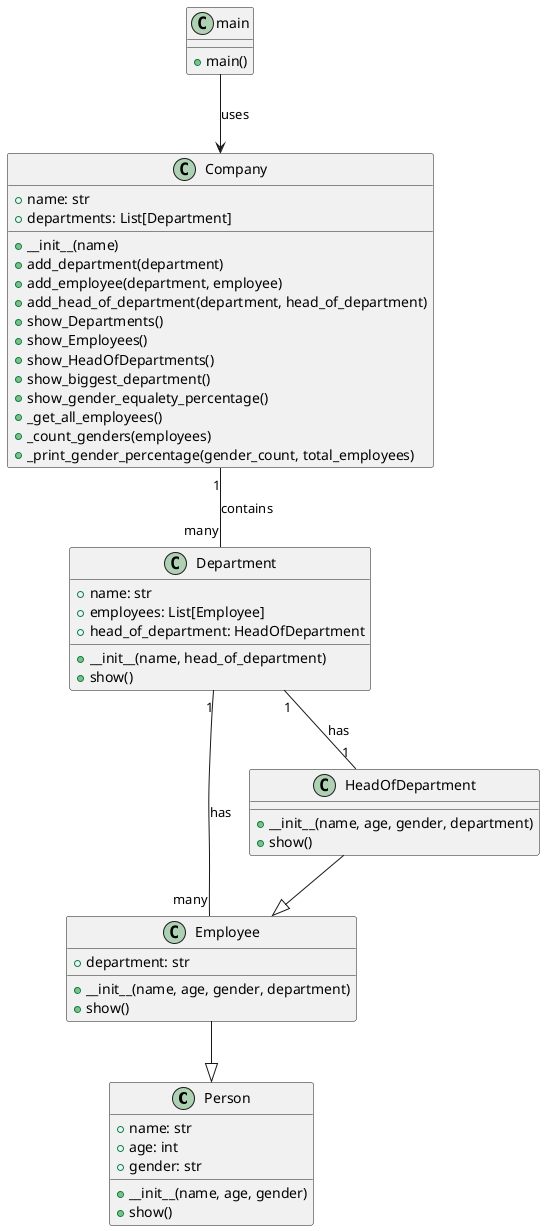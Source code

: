 
@startuml
class Person {
    +name: str
    +age: int
    +gender: str
    +__init__(name, age, gender)
    +show()
}

class Employee {
    +department: str
    +__init__(name, age, gender, department)
    +show()
}

class HeadOfDepartment {
    +__init__(name, age, gender, department)
    +show()
}

class Department {
    +name: str
    +employees: List[Employee]
    +head_of_department: HeadOfDepartment
    +__init__(name, head_of_department)
    +show()
}

class Company {
    +name: str
    +departments: List[Department]
    +__init__(name)
    +add_department(department)
    +add_employee(department, employee)
    +add_head_of_department(department, head_of_department)
    +show_Departments()
    +show_Employees()
    +show_HeadOfDepartments()
    +show_biggest_department()
    +show_gender_equalety_percentage()
    +_get_all_employees()
    +_count_genders(employees)
    +_print_gender_percentage(gender_count, total_employees)
}

class main {
    +main()
}

Employee --|> Person
HeadOfDepartment --|> Employee
Department "1" -- "many" Employee : has
Department "1" -- "1" HeadOfDepartment : has
Company "1" -- "many" Department : contains
main --> Company : uses
@enduml

